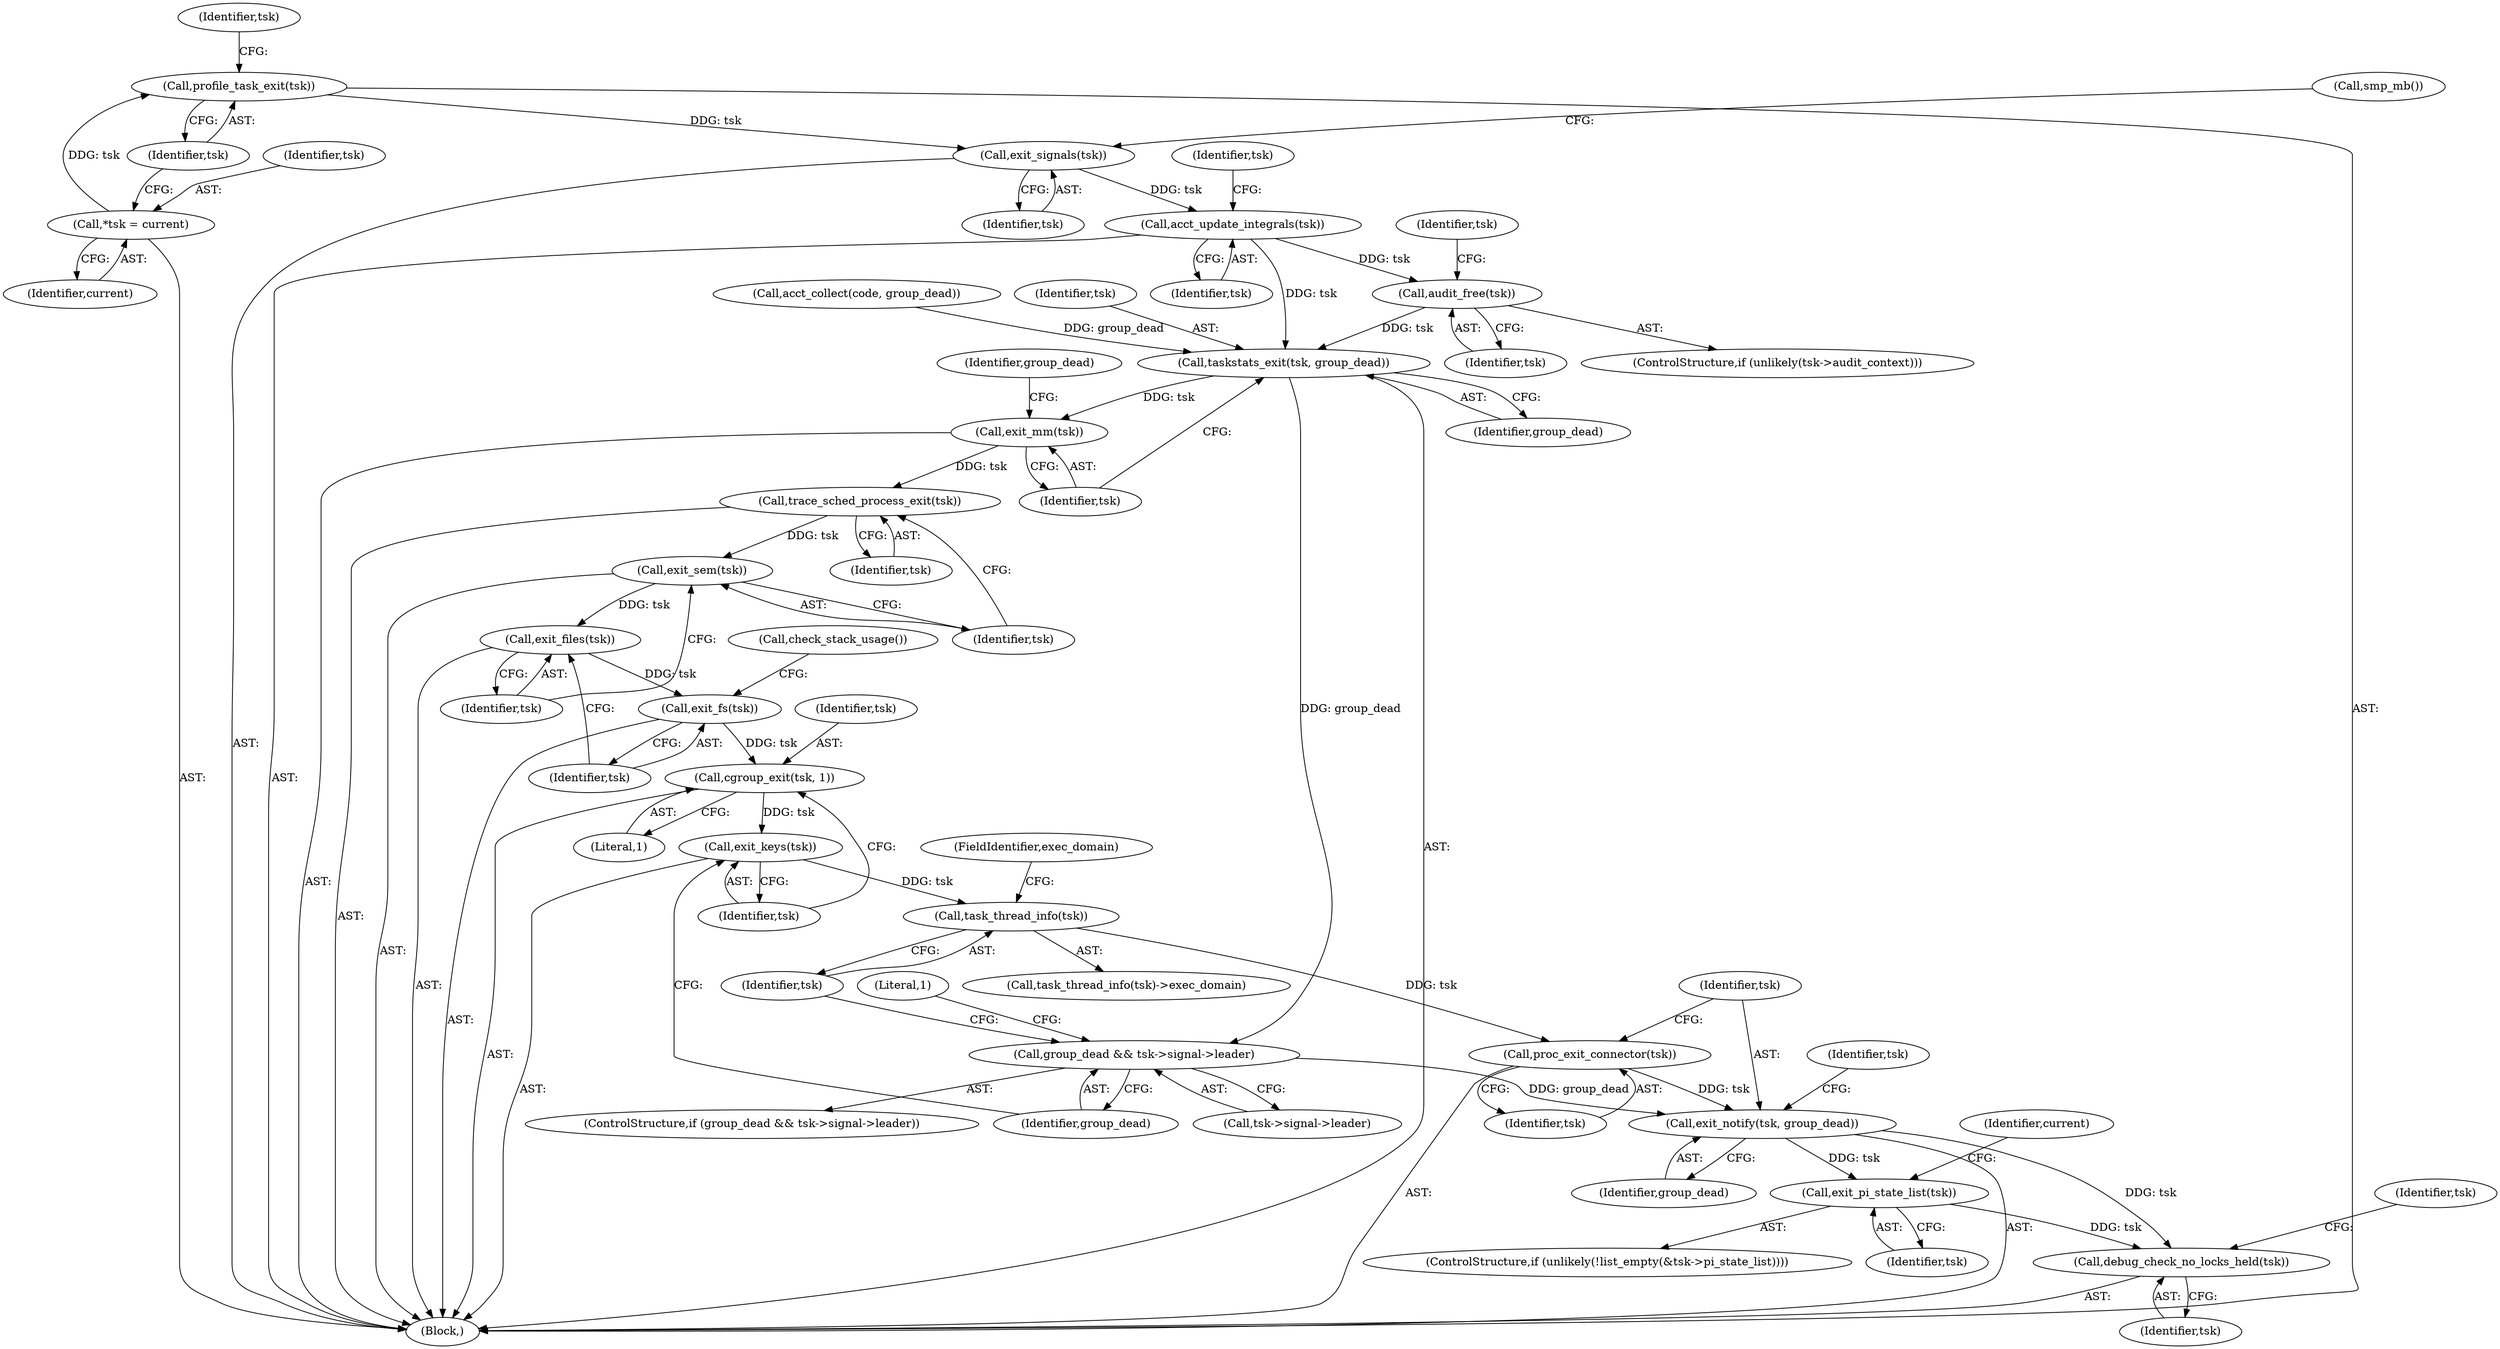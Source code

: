 digraph "0_linux_8141c7f3e7aee618312fa1c15109e1219de784a7@API" {
"1000163" [label="(Call,exit_signals(tsk))"];
"1000118" [label="(Call,profile_task_exit(tsk))"];
"1000114" [label="(Call,*tsk = current)"];
"1000174" [label="(Call,acct_update_integrals(tsk))"];
"1000223" [label="(Call,audit_free(tsk))"];
"1000230" [label="(Call,taskstats_exit(tsk, group_dead))"];
"1000233" [label="(Call,exit_mm(tsk))"];
"1000238" [label="(Call,trace_sched_process_exit(tsk))"];
"1000240" [label="(Call,exit_sem(tsk))"];
"1000242" [label="(Call,exit_files(tsk))"];
"1000244" [label="(Call,exit_fs(tsk))"];
"1000248" [label="(Call,cgroup_exit(tsk, 1))"];
"1000251" [label="(Call,exit_keys(tsk))"];
"1000266" [label="(Call,task_thread_info(tsk))"];
"1000280" [label="(Call,proc_exit_connector(tsk))"];
"1000282" [label="(Call,exit_notify(tsk, group_dead))"];
"1000302" [label="(Call,exit_pi_state_list(tsk))"];
"1000313" [label="(Call,debug_check_no_locks_held(tsk))"];
"1000254" [label="(Call,group_dead && tsk->signal->leader)"];
"1000251" [label="(Call,exit_keys(tsk))"];
"1000240" [label="(Call,exit_sem(tsk))"];
"1000119" [label="(Identifier,tsk)"];
"1000246" [label="(Call,check_stack_usage())"];
"1000224" [label="(Identifier,tsk)"];
"1000268" [label="(FieldIdentifier,exec_domain)"];
"1000249" [label="(Identifier,tsk)"];
"1000163" [label="(Call,exit_signals(tsk))"];
"1000116" [label="(Identifier,current)"];
"1000243" [label="(Identifier,tsk)"];
"1000245" [label="(Identifier,tsk)"];
"1000302" [label="(Call,exit_pi_state_list(tsk))"];
"1000115" [label="(Identifier,tsk)"];
"1000265" [label="(Call,task_thread_info(tsk)->exec_domain)"];
"1000175" [label="(Identifier,tsk)"];
"1000250" [label="(Literal,1)"];
"1000294" [label="(ControlStructure,if (unlikely(!list_empty(&tsk->pi_state_list))))"];
"1000303" [label="(Identifier,tsk)"];
"1000317" [label="(Identifier,tsk)"];
"1000280" [label="(Call,proc_exit_connector(tsk))"];
"1000232" [label="(Identifier,group_dead)"];
"1000266" [label="(Call,task_thread_info(tsk))"];
"1000256" [label="(Call,tsk->signal->leader)"];
"1000236" [label="(Identifier,group_dead)"];
"1000165" [label="(Call,smp_mb())"];
"1000281" [label="(Identifier,tsk)"];
"1000283" [label="(Identifier,tsk)"];
"1000242" [label="(Call,exit_files(tsk))"];
"1000314" [label="(Identifier,tsk)"];
"1000254" [label="(Call,group_dead && tsk->signal->leader)"];
"1000262" [label="(Literal,1)"];
"1000174" [label="(Call,acct_update_integrals(tsk))"];
"1000239" [label="(Identifier,tsk)"];
"1000230" [label="(Call,taskstats_exit(tsk, group_dead))"];
"1000282" [label="(Call,exit_notify(tsk, group_dead))"];
"1000164" [label="(Identifier,tsk)"];
"1000307" [label="(Identifier,current)"];
"1000178" [label="(Identifier,tsk)"];
"1000241" [label="(Identifier,tsk)"];
"1000112" [label="(Block,)"];
"1000233" [label="(Call,exit_mm(tsk))"];
"1000114" [label="(Call,*tsk = current)"];
"1000284" [label="(Identifier,group_dead)"];
"1000238" [label="(Call,trace_sched_process_exit(tsk))"];
"1000227" [label="(Identifier,tsk)"];
"1000218" [label="(ControlStructure,if (unlikely(tsk->audit_context)))"];
"1000287" [label="(Identifier,tsk)"];
"1000313" [label="(Call,debug_check_no_locks_held(tsk))"];
"1000223" [label="(Call,audit_free(tsk))"];
"1000212" [label="(Call,acct_collect(code, group_dead))"];
"1000252" [label="(Identifier,tsk)"];
"1000253" [label="(ControlStructure,if (group_dead && tsk->signal->leader))"];
"1000244" [label="(Call,exit_fs(tsk))"];
"1000118" [label="(Call,profile_task_exit(tsk))"];
"1000267" [label="(Identifier,tsk)"];
"1000231" [label="(Identifier,tsk)"];
"1000234" [label="(Identifier,tsk)"];
"1000124" [label="(Identifier,tsk)"];
"1000255" [label="(Identifier,group_dead)"];
"1000248" [label="(Call,cgroup_exit(tsk, 1))"];
"1000163" -> "1000112"  [label="AST: "];
"1000163" -> "1000164"  [label="CFG: "];
"1000164" -> "1000163"  [label="AST: "];
"1000165" -> "1000163"  [label="CFG: "];
"1000118" -> "1000163"  [label="DDG: tsk"];
"1000163" -> "1000174"  [label="DDG: tsk"];
"1000118" -> "1000112"  [label="AST: "];
"1000118" -> "1000119"  [label="CFG: "];
"1000119" -> "1000118"  [label="AST: "];
"1000124" -> "1000118"  [label="CFG: "];
"1000114" -> "1000118"  [label="DDG: tsk"];
"1000114" -> "1000112"  [label="AST: "];
"1000114" -> "1000116"  [label="CFG: "];
"1000115" -> "1000114"  [label="AST: "];
"1000116" -> "1000114"  [label="AST: "];
"1000119" -> "1000114"  [label="CFG: "];
"1000174" -> "1000112"  [label="AST: "];
"1000174" -> "1000175"  [label="CFG: "];
"1000175" -> "1000174"  [label="AST: "];
"1000178" -> "1000174"  [label="CFG: "];
"1000174" -> "1000223"  [label="DDG: tsk"];
"1000174" -> "1000230"  [label="DDG: tsk"];
"1000223" -> "1000218"  [label="AST: "];
"1000223" -> "1000224"  [label="CFG: "];
"1000224" -> "1000223"  [label="AST: "];
"1000227" -> "1000223"  [label="CFG: "];
"1000223" -> "1000230"  [label="DDG: tsk"];
"1000230" -> "1000112"  [label="AST: "];
"1000230" -> "1000232"  [label="CFG: "];
"1000231" -> "1000230"  [label="AST: "];
"1000232" -> "1000230"  [label="AST: "];
"1000234" -> "1000230"  [label="CFG: "];
"1000212" -> "1000230"  [label="DDG: group_dead"];
"1000230" -> "1000233"  [label="DDG: tsk"];
"1000230" -> "1000254"  [label="DDG: group_dead"];
"1000233" -> "1000112"  [label="AST: "];
"1000233" -> "1000234"  [label="CFG: "];
"1000234" -> "1000233"  [label="AST: "];
"1000236" -> "1000233"  [label="CFG: "];
"1000233" -> "1000238"  [label="DDG: tsk"];
"1000238" -> "1000112"  [label="AST: "];
"1000238" -> "1000239"  [label="CFG: "];
"1000239" -> "1000238"  [label="AST: "];
"1000241" -> "1000238"  [label="CFG: "];
"1000238" -> "1000240"  [label="DDG: tsk"];
"1000240" -> "1000112"  [label="AST: "];
"1000240" -> "1000241"  [label="CFG: "];
"1000241" -> "1000240"  [label="AST: "];
"1000243" -> "1000240"  [label="CFG: "];
"1000240" -> "1000242"  [label="DDG: tsk"];
"1000242" -> "1000112"  [label="AST: "];
"1000242" -> "1000243"  [label="CFG: "];
"1000243" -> "1000242"  [label="AST: "];
"1000245" -> "1000242"  [label="CFG: "];
"1000242" -> "1000244"  [label="DDG: tsk"];
"1000244" -> "1000112"  [label="AST: "];
"1000244" -> "1000245"  [label="CFG: "];
"1000245" -> "1000244"  [label="AST: "];
"1000246" -> "1000244"  [label="CFG: "];
"1000244" -> "1000248"  [label="DDG: tsk"];
"1000248" -> "1000112"  [label="AST: "];
"1000248" -> "1000250"  [label="CFG: "];
"1000249" -> "1000248"  [label="AST: "];
"1000250" -> "1000248"  [label="AST: "];
"1000252" -> "1000248"  [label="CFG: "];
"1000248" -> "1000251"  [label="DDG: tsk"];
"1000251" -> "1000112"  [label="AST: "];
"1000251" -> "1000252"  [label="CFG: "];
"1000252" -> "1000251"  [label="AST: "];
"1000255" -> "1000251"  [label="CFG: "];
"1000251" -> "1000266"  [label="DDG: tsk"];
"1000266" -> "1000265"  [label="AST: "];
"1000266" -> "1000267"  [label="CFG: "];
"1000267" -> "1000266"  [label="AST: "];
"1000268" -> "1000266"  [label="CFG: "];
"1000266" -> "1000280"  [label="DDG: tsk"];
"1000280" -> "1000112"  [label="AST: "];
"1000280" -> "1000281"  [label="CFG: "];
"1000281" -> "1000280"  [label="AST: "];
"1000283" -> "1000280"  [label="CFG: "];
"1000280" -> "1000282"  [label="DDG: tsk"];
"1000282" -> "1000112"  [label="AST: "];
"1000282" -> "1000284"  [label="CFG: "];
"1000283" -> "1000282"  [label="AST: "];
"1000284" -> "1000282"  [label="AST: "];
"1000287" -> "1000282"  [label="CFG: "];
"1000254" -> "1000282"  [label="DDG: group_dead"];
"1000282" -> "1000302"  [label="DDG: tsk"];
"1000282" -> "1000313"  [label="DDG: tsk"];
"1000302" -> "1000294"  [label="AST: "];
"1000302" -> "1000303"  [label="CFG: "];
"1000303" -> "1000302"  [label="AST: "];
"1000307" -> "1000302"  [label="CFG: "];
"1000302" -> "1000313"  [label="DDG: tsk"];
"1000313" -> "1000112"  [label="AST: "];
"1000313" -> "1000314"  [label="CFG: "];
"1000314" -> "1000313"  [label="AST: "];
"1000317" -> "1000313"  [label="CFG: "];
"1000254" -> "1000253"  [label="AST: "];
"1000254" -> "1000255"  [label="CFG: "];
"1000254" -> "1000256"  [label="CFG: "];
"1000255" -> "1000254"  [label="AST: "];
"1000256" -> "1000254"  [label="AST: "];
"1000262" -> "1000254"  [label="CFG: "];
"1000267" -> "1000254"  [label="CFG: "];
}

